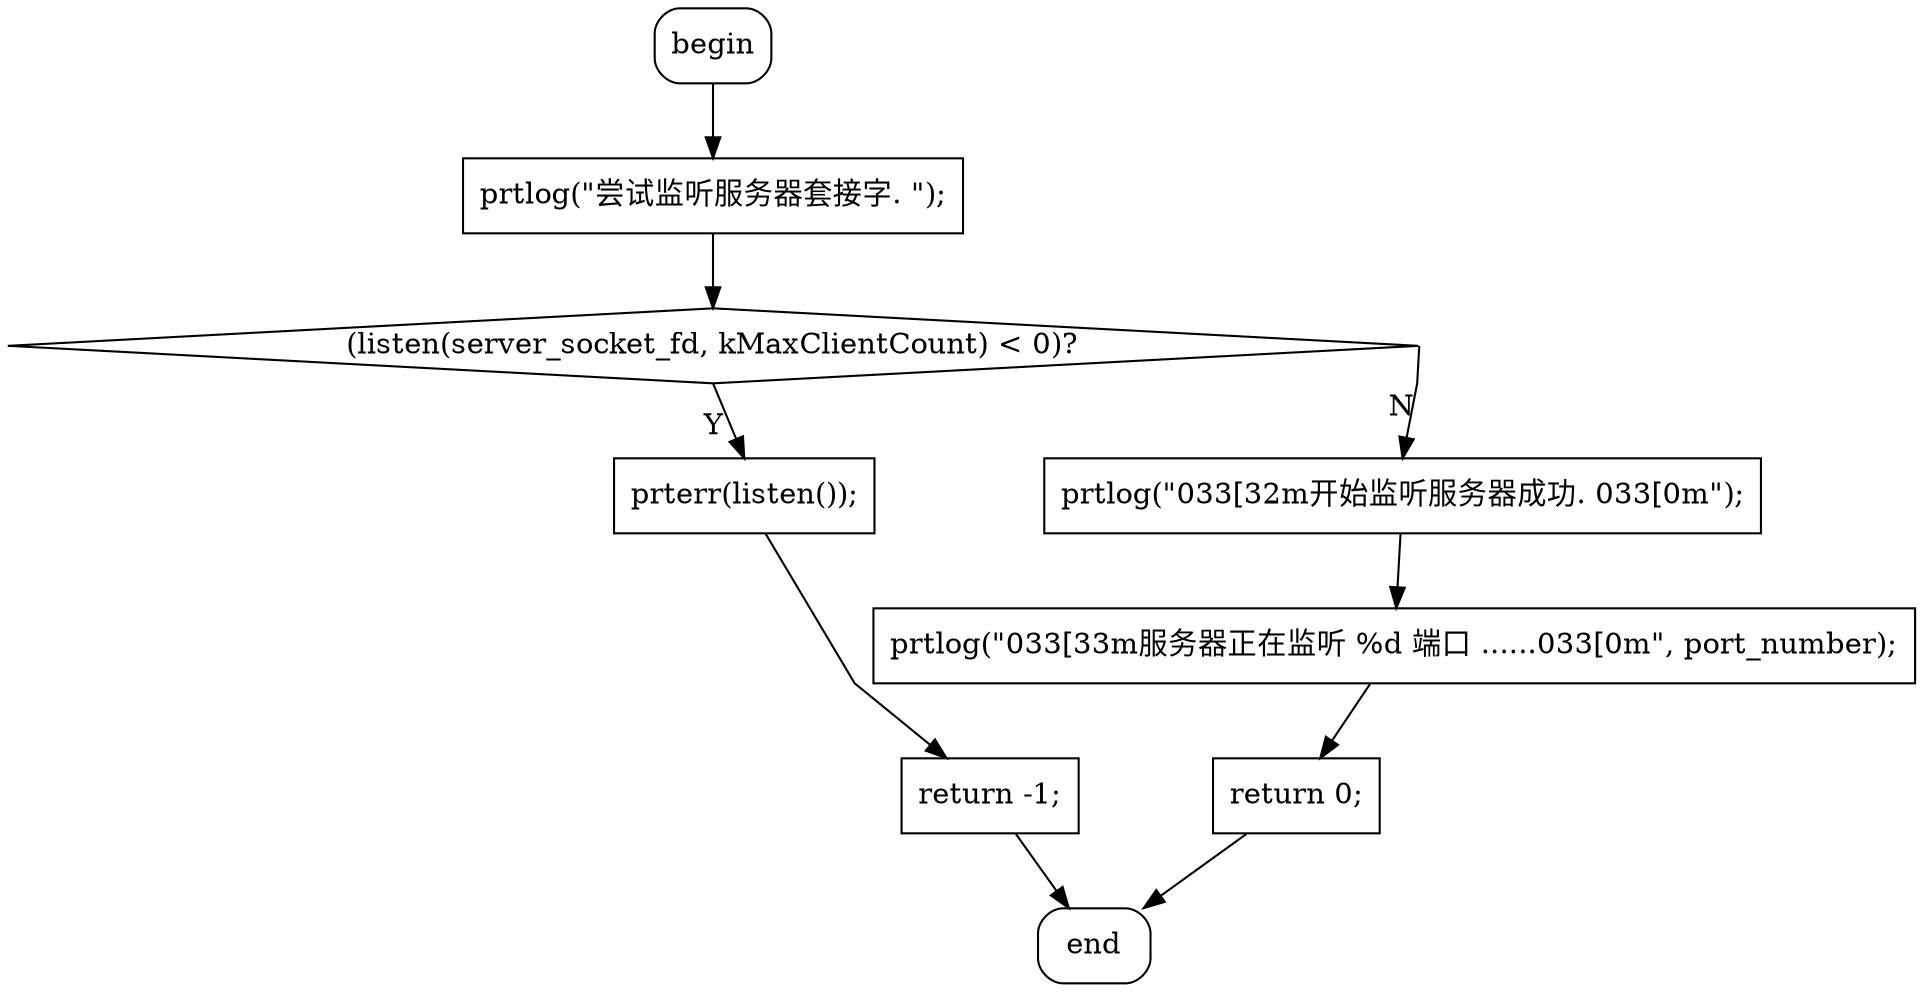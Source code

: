 digraph {
graph [splines=polyline];
D0 [shape=box, style=rounded, label="begin"];
{rank = sink; D1 [shape=box, style=rounded, label="end"];}
D4 [shape=box, label="prtlog(\"尝试监听服务器套接字. \");"];
D6 [shape=diamond, label="(listen(server_socket_fd, kMaxClientCount) < 0)?"];
D11 [shape=box, label="prterr(listen());"];
D13 [shape=box, label="return -1;"];
D15 [shape=box, label="prtlog(\"\033[32m开始监听服务器成功. \033[0m\");"];
D17 [shape=box, label="prtlog(\"\033[33m服务器正在监听 %d 端口 ......\033[0m\", port_number);"];
D19 [shape=box, label="return 0;"];
D4 -> D6;
D6:e -> D15:n [xlabel=N];
D6:s -> D11:n [xlabel=Y];
D15 -> D17;
D13 -> D1;
D11 -> D13;
D17 -> D19;
D19 -> D1;
D0 -> D4;
}
